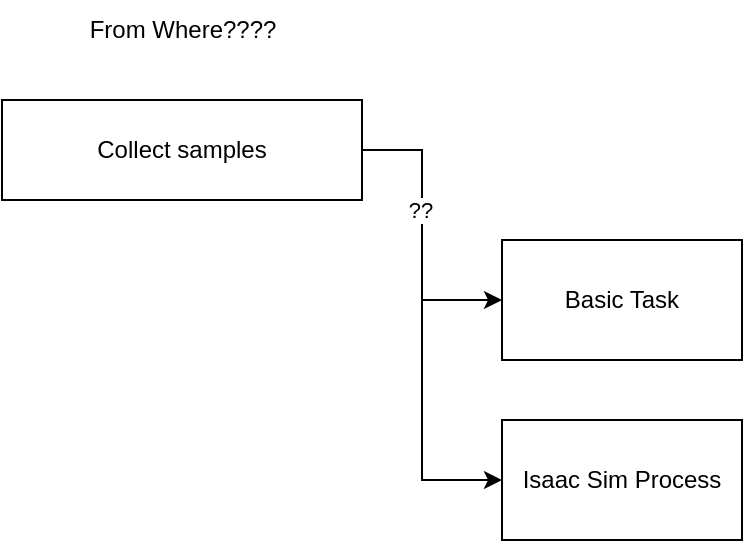 <mxfile version="22.0.6" type="github">
  <diagram name="Page-1" id="KoSJXy6a0NNms1aJJAFo">
    <mxGraphModel dx="1706" dy="948" grid="1" gridSize="10" guides="1" tooltips="1" connect="1" arrows="1" fold="1" page="1" pageScale="1" pageWidth="850" pageHeight="1100" math="0" shadow="0">
      <root>
        <mxCell id="0" />
        <mxCell id="1" parent="0" />
        <mxCell id="Z80q9H4DkQChlNLaeuM2-7" style="edgeStyle=orthogonalEdgeStyle;rounded=0;orthogonalLoop=1;jettySize=auto;html=1;entryX=0;entryY=0.5;entryDx=0;entryDy=0;" edge="1" parent="1" source="Z80q9H4DkQChlNLaeuM2-2" target="Z80q9H4DkQChlNLaeuM2-3">
          <mxGeometry relative="1" as="geometry">
            <Array as="points">
              <mxPoint x="340" y="145" />
              <mxPoint x="340" y="220" />
            </Array>
          </mxGeometry>
        </mxCell>
        <mxCell id="Z80q9H4DkQChlNLaeuM2-8" style="edgeStyle=orthogonalEdgeStyle;rounded=0;orthogonalLoop=1;jettySize=auto;html=1;entryX=0;entryY=0.5;entryDx=0;entryDy=0;" edge="1" parent="1" source="Z80q9H4DkQChlNLaeuM2-2" target="Z80q9H4DkQChlNLaeuM2-5">
          <mxGeometry relative="1" as="geometry">
            <mxPoint x="340" y="320" as="targetPoint" />
            <Array as="points">
              <mxPoint x="340" y="145" />
              <mxPoint x="340" y="310" />
            </Array>
          </mxGeometry>
        </mxCell>
        <mxCell id="Z80q9H4DkQChlNLaeuM2-9" value="??" style="edgeLabel;html=1;align=center;verticalAlign=middle;resizable=0;points=[];" vertex="1" connectable="0" parent="Z80q9H4DkQChlNLaeuM2-8">
          <mxGeometry x="-0.494" y="2" relative="1" as="geometry">
            <mxPoint x="-3" as="offset" />
          </mxGeometry>
        </mxCell>
        <mxCell id="Z80q9H4DkQChlNLaeuM2-2" value="Collect samples" style="rounded=0;whiteSpace=wrap;html=1;" vertex="1" parent="1">
          <mxGeometry x="130" y="120" width="180" height="50" as="geometry" />
        </mxCell>
        <mxCell id="Z80q9H4DkQChlNLaeuM2-3" value="Basic Task" style="whiteSpace=wrap;html=1;" vertex="1" parent="1">
          <mxGeometry x="380" y="190" width="120" height="60" as="geometry" />
        </mxCell>
        <mxCell id="Z80q9H4DkQChlNLaeuM2-5" value="Isaac Sim Process" style="whiteSpace=wrap;html=1;" vertex="1" parent="1">
          <mxGeometry x="380" y="280" width="120" height="60" as="geometry" />
        </mxCell>
        <mxCell id="Z80q9H4DkQChlNLaeuM2-6" value="From Where????" style="text;html=1;align=center;verticalAlign=middle;resizable=0;points=[];autosize=1;strokeColor=none;fillColor=none;" vertex="1" parent="1">
          <mxGeometry x="160" y="70" width="120" height="30" as="geometry" />
        </mxCell>
      </root>
    </mxGraphModel>
  </diagram>
</mxfile>
